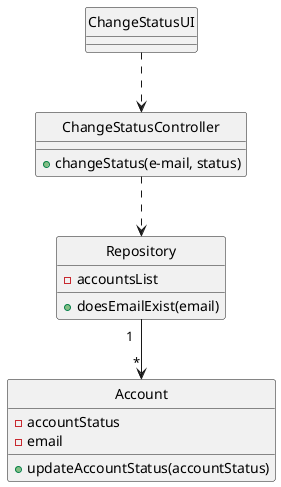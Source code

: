@startuml

class "ChangeStatusUI"
class "ChangeStatusController"
class "Repository"
class "Account"

"ChangeStatusUI" ..> "ChangeStatusController"
"ChangeStatusController"  ..> "Repository"
"Repository" "1  " -->"*" "Account"

class "ChangeStatusController"{
+changeStatus(e-mail, status)
}

class "Repository"{
-accountsList
+doesEmailExist(email)
}

class Account{
- accountStatus
- email
+ updateAccountStatus(accountStatus)
}

hide "ChangeStatusUI" circle
hide "ChangeStatusController" circle
hide "Repository" circle
hide "Account" circle

@enduml